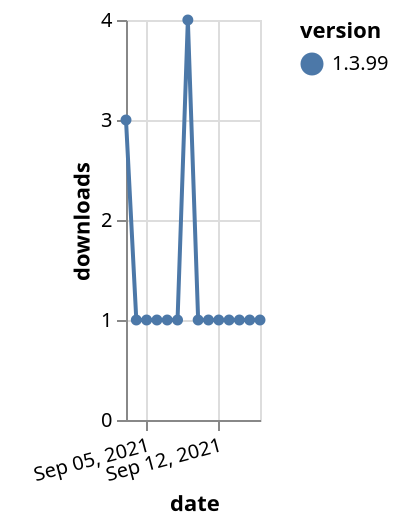 {"$schema": "https://vega.github.io/schema/vega-lite/v5.json", "description": "A simple bar chart with embedded data.", "data": {"values": [{"date": "2021-09-03", "total": 520, "delta": 3, "version": "1.3.99"}, {"date": "2021-09-04", "total": 521, "delta": 1, "version": "1.3.99"}, {"date": "2021-09-05", "total": 522, "delta": 1, "version": "1.3.99"}, {"date": "2021-09-06", "total": 523, "delta": 1, "version": "1.3.99"}, {"date": "2021-09-07", "total": 524, "delta": 1, "version": "1.3.99"}, {"date": "2021-09-08", "total": 525, "delta": 1, "version": "1.3.99"}, {"date": "2021-09-09", "total": 529, "delta": 4, "version": "1.3.99"}, {"date": "2021-09-10", "total": 530, "delta": 1, "version": "1.3.99"}, {"date": "2021-09-11", "total": 531, "delta": 1, "version": "1.3.99"}, {"date": "2021-09-12", "total": 532, "delta": 1, "version": "1.3.99"}, {"date": "2021-09-13", "total": 533, "delta": 1, "version": "1.3.99"}, {"date": "2021-09-14", "total": 534, "delta": 1, "version": "1.3.99"}, {"date": "2021-09-15", "total": 535, "delta": 1, "version": "1.3.99"}, {"date": "2021-09-16", "total": 536, "delta": 1, "version": "1.3.99"}]}, "width": "container", "mark": {"type": "line", "point": {"filled": true}}, "encoding": {"x": {"field": "date", "type": "temporal", "timeUnit": "yearmonthdate", "title": "date", "axis": {"labelAngle": -15}}, "y": {"field": "delta", "type": "quantitative", "title": "downloads"}, "color": {"field": "version", "type": "nominal"}, "tooltip": {"field": "delta"}}}